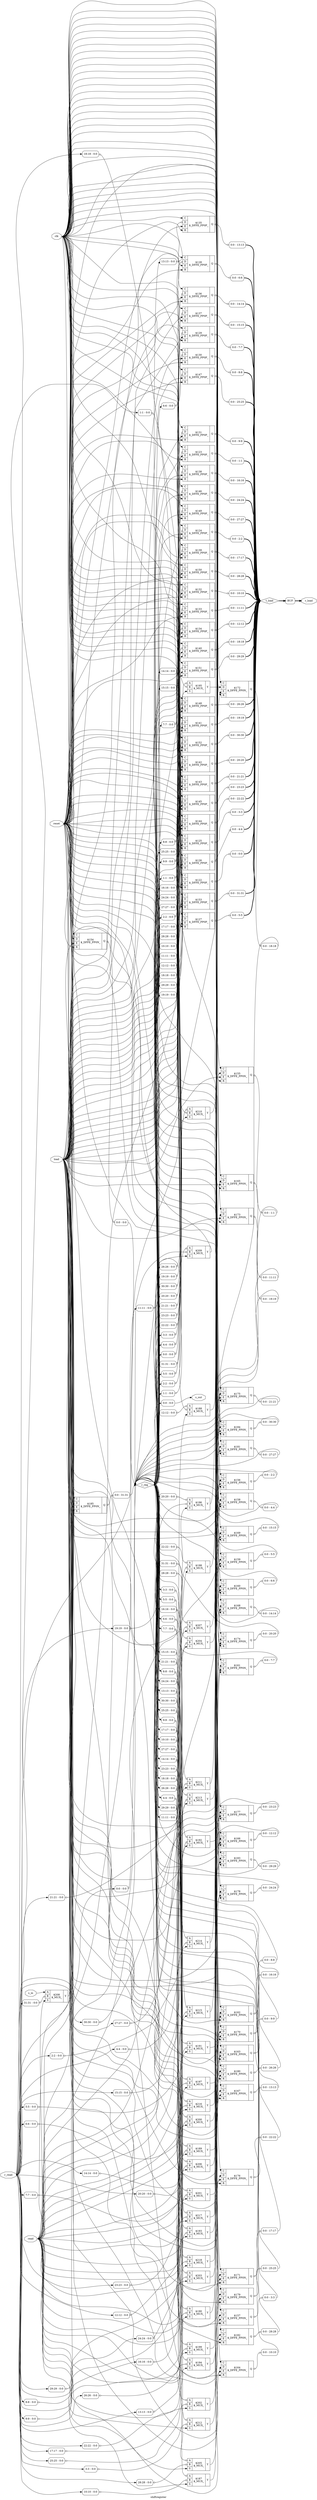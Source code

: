 digraph "shiftregister" {
label="shiftregister";
rankdir="LR";
remincross=true;
n33 [ shape=octagon, label="clk", color="black", fontcolor="black" ];
n34 [ shape=octagon, label="load", color="black", fontcolor="black" ];
n35 [ shape=octagon, label="r_load", color="black", fontcolor="black" ];
n36 [ shape=octagon, label="r_read", color="black", fontcolor="black" ];
n37 [ shape=diamond, label="r_reg", color="black", fontcolor="black" ];
n38 [ shape=octagon, label="read", color="black", fontcolor="black" ];
n39 [ shape=octagon, label="reset", color="black", fontcolor="black" ];
n40 [ shape=octagon, label="s_in", color="black", fontcolor="black" ];
n41 [ shape=octagon, label="s_out", color="black", fontcolor="black" ];
n42 [ shape=diamond, label="t_load", color="black", fontcolor="black" ];
c47 [ shape=record, label="{{<p43> A|<p44> B|<p45> S}|$187\n$_MUX_|{<p46> Y}}" ];
x0 [ shape=record, style=rounded, label="<s0> 11:11 - 0:0 " ];
x0:e -> c47:p43:w [arrowhead=odiamond, arrowtail=odiamond, dir=both, color="black", label=""];
x1 [ shape=record, style=rounded, label="<s0> 10:10 - 0:0 " ];
x1:e -> c47:p44:w [arrowhead=odiamond, arrowtail=odiamond, dir=both, color="black", label=""];
c48 [ shape=record, label="{{<p43> A|<p44> B|<p45> S}|$188\n$_MUX_|{<p46> Y}}" ];
x2 [ shape=record, style=rounded, label="<s0> 12:12 - 0:0 " ];
x2:e -> c48:p43:w [arrowhead=odiamond, arrowtail=odiamond, dir=both, color="black", label=""];
x3 [ shape=record, style=rounded, label="<s0> 11:11 - 0:0 " ];
x3:e -> c48:p44:w [arrowhead=odiamond, arrowtail=odiamond, dir=both, color="black", label=""];
c49 [ shape=record, label="{{<p43> A|<p44> B|<p45> S}|$189\n$_MUX_|{<p46> Y}}" ];
x4 [ shape=record, style=rounded, label="<s0> 13:13 - 0:0 " ];
x4:e -> c49:p43:w [arrowhead=odiamond, arrowtail=odiamond, dir=both, color="black", label=""];
x5 [ shape=record, style=rounded, label="<s0> 12:12 - 0:0 " ];
x5:e -> c49:p44:w [arrowhead=odiamond, arrowtail=odiamond, dir=both, color="black", label=""];
c50 [ shape=record, label="{{<p43> A|<p44> B|<p45> S}|$190\n$_MUX_|{<p46> Y}}" ];
x6 [ shape=record, style=rounded, label="<s0> 14:14 - 0:0 " ];
x6:e -> c50:p43:w [arrowhead=odiamond, arrowtail=odiamond, dir=both, color="black", label=""];
x7 [ shape=record, style=rounded, label="<s0> 13:13 - 0:0 " ];
x7:e -> c50:p44:w [arrowhead=odiamond, arrowtail=odiamond, dir=both, color="black", label=""];
c51 [ shape=record, label="{{<p43> A|<p44> B|<p45> S}|$191\n$_MUX_|{<p46> Y}}" ];
x8 [ shape=record, style=rounded, label="<s0> 15:15 - 0:0 " ];
x8:e -> c51:p43:w [arrowhead=odiamond, arrowtail=odiamond, dir=both, color="black", label=""];
x9 [ shape=record, style=rounded, label="<s0> 14:14 - 0:0 " ];
x9:e -> c51:p44:w [arrowhead=odiamond, arrowtail=odiamond, dir=both, color="black", label=""];
c52 [ shape=record, label="{{<p43> A|<p44> B|<p45> S}|$192\n$_MUX_|{<p46> Y}}" ];
x10 [ shape=record, style=rounded, label="<s0> 16:16 - 0:0 " ];
x10:e -> c52:p43:w [arrowhead=odiamond, arrowtail=odiamond, dir=both, color="black", label=""];
x11 [ shape=record, style=rounded, label="<s0> 15:15 - 0:0 " ];
x11:e -> c52:p44:w [arrowhead=odiamond, arrowtail=odiamond, dir=both, color="black", label=""];
c53 [ shape=record, label="{{<p43> A|<p44> B|<p45> S}|$193\n$_MUX_|{<p46> Y}}" ];
x12 [ shape=record, style=rounded, label="<s0> 17:17 - 0:0 " ];
x12:e -> c53:p43:w [arrowhead=odiamond, arrowtail=odiamond, dir=both, color="black", label=""];
x13 [ shape=record, style=rounded, label="<s0> 16:16 - 0:0 " ];
x13:e -> c53:p44:w [arrowhead=odiamond, arrowtail=odiamond, dir=both, color="black", label=""];
c54 [ shape=record, label="{{<p43> A|<p44> B|<p45> S}|$194\n$_MUX_|{<p46> Y}}" ];
x14 [ shape=record, style=rounded, label="<s0> 18:18 - 0:0 " ];
x14:e -> c54:p43:w [arrowhead=odiamond, arrowtail=odiamond, dir=both, color="black", label=""];
x15 [ shape=record, style=rounded, label="<s0> 17:17 - 0:0 " ];
x15:e -> c54:p44:w [arrowhead=odiamond, arrowtail=odiamond, dir=both, color="black", label=""];
c55 [ shape=record, label="{{<p43> A|<p44> B|<p45> S}|$195\n$_MUX_|{<p46> Y}}" ];
x16 [ shape=record, style=rounded, label="<s0> 19:19 - 0:0 " ];
x16:e -> c55:p43:w [arrowhead=odiamond, arrowtail=odiamond, dir=both, color="black", label=""];
x17 [ shape=record, style=rounded, label="<s0> 18:18 - 0:0 " ];
x17:e -> c55:p44:w [arrowhead=odiamond, arrowtail=odiamond, dir=both, color="black", label=""];
c56 [ shape=record, label="{{<p43> A|<p44> B|<p45> S}|$196\n$_MUX_|{<p46> Y}}" ];
x18 [ shape=record, style=rounded, label="<s0> 20:20 - 0:0 " ];
x18:e -> c56:p43:w [arrowhead=odiamond, arrowtail=odiamond, dir=both, color="black", label=""];
x19 [ shape=record, style=rounded, label="<s0> 19:19 - 0:0 " ];
x19:e -> c56:p44:w [arrowhead=odiamond, arrowtail=odiamond, dir=both, color="black", label=""];
c57 [ shape=record, label="{{<p43> A|<p44> B|<p45> S}|$197\n$_MUX_|{<p46> Y}}" ];
x20 [ shape=record, style=rounded, label="<s0> 21:21 - 0:0 " ];
x20:e -> c57:p43:w [arrowhead=odiamond, arrowtail=odiamond, dir=both, color="black", label=""];
x21 [ shape=record, style=rounded, label="<s0> 20:20 - 0:0 " ];
x21:e -> c57:p44:w [arrowhead=odiamond, arrowtail=odiamond, dir=both, color="black", label=""];
c58 [ shape=record, label="{{<p43> A|<p44> B|<p45> S}|$198\n$_MUX_|{<p46> Y}}" ];
x22 [ shape=record, style=rounded, label="<s0> 22:22 - 0:0 " ];
x22:e -> c58:p43:w [arrowhead=odiamond, arrowtail=odiamond, dir=both, color="black", label=""];
x23 [ shape=record, style=rounded, label="<s0> 21:21 - 0:0 " ];
x23:e -> c58:p44:w [arrowhead=odiamond, arrowtail=odiamond, dir=both, color="black", label=""];
c59 [ shape=record, label="{{<p43> A|<p44> B|<p45> S}|$199\n$_MUX_|{<p46> Y}}" ];
x24 [ shape=record, style=rounded, label="<s0> 23:23 - 0:0 " ];
x24:e -> c59:p43:w [arrowhead=odiamond, arrowtail=odiamond, dir=both, color="black", label=""];
x25 [ shape=record, style=rounded, label="<s0> 22:22 - 0:0 " ];
x25:e -> c59:p44:w [arrowhead=odiamond, arrowtail=odiamond, dir=both, color="black", label=""];
c60 [ shape=record, label="{{<p43> A|<p44> B|<p45> S}|$200\n$_MUX_|{<p46> Y}}" ];
x26 [ shape=record, style=rounded, label="<s0> 24:24 - 0:0 " ];
x26:e -> c60:p43:w [arrowhead=odiamond, arrowtail=odiamond, dir=both, color="black", label=""];
x27 [ shape=record, style=rounded, label="<s0> 23:23 - 0:0 " ];
x27:e -> c60:p44:w [arrowhead=odiamond, arrowtail=odiamond, dir=both, color="black", label=""];
c61 [ shape=record, label="{{<p43> A|<p44> B|<p45> S}|$201\n$_MUX_|{<p46> Y}}" ];
x28 [ shape=record, style=rounded, label="<s0> 25:25 - 0:0 " ];
x28:e -> c61:p43:w [arrowhead=odiamond, arrowtail=odiamond, dir=both, color="black", label=""];
x29 [ shape=record, style=rounded, label="<s0> 24:24 - 0:0 " ];
x29:e -> c61:p44:w [arrowhead=odiamond, arrowtail=odiamond, dir=both, color="black", label=""];
c62 [ shape=record, label="{{<p43> A|<p44> B|<p45> S}|$202\n$_MUX_|{<p46> Y}}" ];
x30 [ shape=record, style=rounded, label="<s0> 26:26 - 0:0 " ];
x30:e -> c62:p43:w [arrowhead=odiamond, arrowtail=odiamond, dir=both, color="black", label=""];
x31 [ shape=record, style=rounded, label="<s0> 25:25 - 0:0 " ];
x31:e -> c62:p44:w [arrowhead=odiamond, arrowtail=odiamond, dir=both, color="black", label=""];
c63 [ shape=record, label="{{<p43> A|<p44> B|<p45> S}|$203\n$_MUX_|{<p46> Y}}" ];
x32 [ shape=record, style=rounded, label="<s0> 27:27 - 0:0 " ];
x32:e -> c63:p43:w [arrowhead=odiamond, arrowtail=odiamond, dir=both, color="black", label=""];
x33 [ shape=record, style=rounded, label="<s0> 26:26 - 0:0 " ];
x33:e -> c63:p44:w [arrowhead=odiamond, arrowtail=odiamond, dir=both, color="black", label=""];
c64 [ shape=record, label="{{<p43> A|<p44> B|<p45> S}|$204\n$_MUX_|{<p46> Y}}" ];
x34 [ shape=record, style=rounded, label="<s0> 28:28 - 0:0 " ];
x34:e -> c64:p43:w [arrowhead=odiamond, arrowtail=odiamond, dir=both, color="black", label=""];
x35 [ shape=record, style=rounded, label="<s0> 27:27 - 0:0 " ];
x35:e -> c64:p44:w [arrowhead=odiamond, arrowtail=odiamond, dir=both, color="black", label=""];
c65 [ shape=record, label="{{<p43> A|<p44> B|<p45> S}|$205\n$_MUX_|{<p46> Y}}" ];
x36 [ shape=record, style=rounded, label="<s0> 29:29 - 0:0 " ];
x36:e -> c65:p43:w [arrowhead=odiamond, arrowtail=odiamond, dir=both, color="black", label=""];
x37 [ shape=record, style=rounded, label="<s0> 28:28 - 0:0 " ];
x37:e -> c65:p44:w [arrowhead=odiamond, arrowtail=odiamond, dir=both, color="black", label=""];
c66 [ shape=record, label="{{<p43> A|<p44> B|<p45> S}|$206\n$_MUX_|{<p46> Y}}" ];
x38 [ shape=record, style=rounded, label="<s0> 30:30 - 0:0 " ];
x38:e -> c66:p43:w [arrowhead=odiamond, arrowtail=odiamond, dir=both, color="black", label=""];
x39 [ shape=record, style=rounded, label="<s0> 29:29 - 0:0 " ];
x39:e -> c66:p44:w [arrowhead=odiamond, arrowtail=odiamond, dir=both, color="black", label=""];
c67 [ shape=record, label="{{<p43> A|<p44> B|<p45> S}|$207\n$_MUX_|{<p46> Y}}" ];
x40 [ shape=record, style=rounded, label="<s0> 31:31 - 0:0 " ];
x40:e -> c67:p43:w [arrowhead=odiamond, arrowtail=odiamond, dir=both, color="black", label=""];
x41 [ shape=record, style=rounded, label="<s0> 30:30 - 0:0 " ];
x41:e -> c67:p44:w [arrowhead=odiamond, arrowtail=odiamond, dir=both, color="black", label=""];
c68 [ shape=record, label="{{<p43> A|<p44> B|<p45> S}|$208\n$_MUX_|{<p46> Y}}" ];
x42 [ shape=record, style=rounded, label="<s0> 31:31 - 0:0 " ];
x42:e -> c68:p44:w [arrowhead=odiamond, arrowtail=odiamond, dir=both, color="black", label=""];
c69 [ shape=record, label="{{<p43> A|<p44> B|<p45> S}|$209\n$_MUX_|{<p46> Y}}" ];
x43 [ shape=record, style=rounded, label="<s0> 1:1 - 0:0 " ];
x43:e -> c69:p43:w [arrowhead=odiamond, arrowtail=odiamond, dir=both, color="black", label=""];
x44 [ shape=record, style=rounded, label="<s0> 0:0 - 0:0 " ];
x44:e -> c69:p44:w [arrowhead=odiamond, arrowtail=odiamond, dir=both, color="black", label=""];
c70 [ shape=record, label="{{<p43> A|<p44> B|<p45> S}|$210\n$_MUX_|{<p46> Y}}" ];
x45 [ shape=record, style=rounded, label="<s0> 2:2 - 0:0 " ];
x45:e -> c70:p43:w [arrowhead=odiamond, arrowtail=odiamond, dir=both, color="black", label=""];
x46 [ shape=record, style=rounded, label="<s0> 1:1 - 0:0 " ];
x46:e -> c70:p44:w [arrowhead=odiamond, arrowtail=odiamond, dir=both, color="black", label=""];
c71 [ shape=record, label="{{<p43> A|<p44> B|<p45> S}|$211\n$_MUX_|{<p46> Y}}" ];
x47 [ shape=record, style=rounded, label="<s0> 3:3 - 0:0 " ];
x47:e -> c71:p43:w [arrowhead=odiamond, arrowtail=odiamond, dir=both, color="black", label=""];
x48 [ shape=record, style=rounded, label="<s0> 2:2 - 0:0 " ];
x48:e -> c71:p44:w [arrowhead=odiamond, arrowtail=odiamond, dir=both, color="black", label=""];
c72 [ shape=record, label="{{<p43> A|<p44> B|<p45> S}|$212\n$_MUX_|{<p46> Y}}" ];
x49 [ shape=record, style=rounded, label="<s0> 4:4 - 0:0 " ];
x49:e -> c72:p43:w [arrowhead=odiamond, arrowtail=odiamond, dir=both, color="black", label=""];
x50 [ shape=record, style=rounded, label="<s0> 3:3 - 0:0 " ];
x50:e -> c72:p44:w [arrowhead=odiamond, arrowtail=odiamond, dir=both, color="black", label=""];
c73 [ shape=record, label="{{<p43> A|<p44> B|<p45> S}|$213\n$_MUX_|{<p46> Y}}" ];
x51 [ shape=record, style=rounded, label="<s0> 5:5 - 0:0 " ];
x51:e -> c73:p43:w [arrowhead=odiamond, arrowtail=odiamond, dir=both, color="black", label=""];
x52 [ shape=record, style=rounded, label="<s0> 4:4 - 0:0 " ];
x52:e -> c73:p44:w [arrowhead=odiamond, arrowtail=odiamond, dir=both, color="black", label=""];
c74 [ shape=record, label="{{<p43> A|<p44> B|<p45> S}|$214\n$_MUX_|{<p46> Y}}" ];
x53 [ shape=record, style=rounded, label="<s0> 6:6 - 0:0 " ];
x53:e -> c74:p43:w [arrowhead=odiamond, arrowtail=odiamond, dir=both, color="black", label=""];
x54 [ shape=record, style=rounded, label="<s0> 5:5 - 0:0 " ];
x54:e -> c74:p44:w [arrowhead=odiamond, arrowtail=odiamond, dir=both, color="black", label=""];
c75 [ shape=record, label="{{<p43> A|<p44> B|<p45> S}|$215\n$_MUX_|{<p46> Y}}" ];
x55 [ shape=record, style=rounded, label="<s0> 7:7 - 0:0 " ];
x55:e -> c75:p43:w [arrowhead=odiamond, arrowtail=odiamond, dir=both, color="black", label=""];
x56 [ shape=record, style=rounded, label="<s0> 6:6 - 0:0 " ];
x56:e -> c75:p44:w [arrowhead=odiamond, arrowtail=odiamond, dir=both, color="black", label=""];
c76 [ shape=record, label="{{<p43> A|<p44> B|<p45> S}|$216\n$_MUX_|{<p46> Y}}" ];
x57 [ shape=record, style=rounded, label="<s0> 8:8 - 0:0 " ];
x57:e -> c76:p43:w [arrowhead=odiamond, arrowtail=odiamond, dir=both, color="black", label=""];
x58 [ shape=record, style=rounded, label="<s0> 7:7 - 0:0 " ];
x58:e -> c76:p44:w [arrowhead=odiamond, arrowtail=odiamond, dir=both, color="black", label=""];
c77 [ shape=record, label="{{<p43> A|<p44> B|<p45> S}|$217\n$_MUX_|{<p46> Y}}" ];
x59 [ shape=record, style=rounded, label="<s0> 9:9 - 0:0 " ];
x59:e -> c77:p43:w [arrowhead=odiamond, arrowtail=odiamond, dir=both, color="black", label=""];
x60 [ shape=record, style=rounded, label="<s0> 8:8 - 0:0 " ];
x60:e -> c77:p44:w [arrowhead=odiamond, arrowtail=odiamond, dir=both, color="black", label=""];
c78 [ shape=record, label="{{<p43> A|<p44> B|<p45> S}|$218\n$_MUX_|{<p46> Y}}" ];
x61 [ shape=record, style=rounded, label="<s0> 10:10 - 0:0 " ];
x61:e -> c78:p43:w [arrowhead=odiamond, arrowtail=odiamond, dir=both, color="black", label=""];
x62 [ shape=record, style=rounded, label="<s0> 9:9 - 0:0 " ];
x62:e -> c78:p44:w [arrowhead=odiamond, arrowtail=odiamond, dir=both, color="black", label=""];
c84 [ shape=record, label="{{<p79> C|<p80> D|<p81> E|<p82> R}|$122\n$_DFFE_PP0P_|{<p83> Q}}" ];
x63 [ shape=record, style=rounded, label="<s0> 0:0 - 0:0 " ];
x63:e -> c84:p80:w [arrowhead=odiamond, arrowtail=odiamond, dir=both, color="black", label=""];
x64 [ shape=record, style=rounded, label="<s0> 0:0 - 0:0 " ];
c84:p83:e -> x64:w [arrowhead=odiamond, arrowtail=odiamond, dir=both, color="black", label=""];
c85 [ shape=record, label="{{<p79> C|<p80> D|<p81> E|<p82> R}|$123\n$_DFFE_PP0P_|{<p83> Q}}" ];
x65 [ shape=record, style=rounded, label="<s0> 1:1 - 0:0 " ];
x65:e -> c85:p80:w [arrowhead=odiamond, arrowtail=odiamond, dir=both, color="black", label=""];
x66 [ shape=record, style=rounded, label="<s0> 0:0 - 1:1 " ];
c85:p83:e -> x66:w [arrowhead=odiamond, arrowtail=odiamond, dir=both, color="black", label=""];
c86 [ shape=record, label="{{<p79> C|<p80> D|<p81> E|<p82> R}|$124\n$_DFFE_PP0P_|{<p83> Q}}" ];
x67 [ shape=record, style=rounded, label="<s0> 2:2 - 0:0 " ];
x67:e -> c86:p80:w [arrowhead=odiamond, arrowtail=odiamond, dir=both, color="black", label=""];
x68 [ shape=record, style=rounded, label="<s0> 0:0 - 2:2 " ];
c86:p83:e -> x68:w [arrowhead=odiamond, arrowtail=odiamond, dir=both, color="black", label=""];
c87 [ shape=record, label="{{<p79> C|<p80> D|<p81> E|<p82> R}|$125\n$_DFFE_PP0P_|{<p83> Q}}" ];
x69 [ shape=record, style=rounded, label="<s0> 3:3 - 0:0 " ];
x69:e -> c87:p80:w [arrowhead=odiamond, arrowtail=odiamond, dir=both, color="black", label=""];
x70 [ shape=record, style=rounded, label="<s0> 0:0 - 3:3 " ];
c87:p83:e -> x70:w [arrowhead=odiamond, arrowtail=odiamond, dir=both, color="black", label=""];
c88 [ shape=record, label="{{<p79> C|<p80> D|<p81> E|<p82> R}|$126\n$_DFFE_PP0P_|{<p83> Q}}" ];
x71 [ shape=record, style=rounded, label="<s0> 4:4 - 0:0 " ];
x71:e -> c88:p80:w [arrowhead=odiamond, arrowtail=odiamond, dir=both, color="black", label=""];
x72 [ shape=record, style=rounded, label="<s0> 0:0 - 4:4 " ];
c88:p83:e -> x72:w [arrowhead=odiamond, arrowtail=odiamond, dir=both, color="black", label=""];
c89 [ shape=record, label="{{<p79> C|<p80> D|<p81> E|<p82> R}|$127\n$_DFFE_PP0P_|{<p83> Q}}" ];
x73 [ shape=record, style=rounded, label="<s0> 5:5 - 0:0 " ];
x73:e -> c89:p80:w [arrowhead=odiamond, arrowtail=odiamond, dir=both, color="black", label=""];
x74 [ shape=record, style=rounded, label="<s0> 0:0 - 5:5 " ];
c89:p83:e -> x74:w [arrowhead=odiamond, arrowtail=odiamond, dir=both, color="black", label=""];
c90 [ shape=record, label="{{<p79> C|<p80> D|<p81> E|<p82> R}|$128\n$_DFFE_PP0P_|{<p83> Q}}" ];
x75 [ shape=record, style=rounded, label="<s0> 6:6 - 0:0 " ];
x75:e -> c90:p80:w [arrowhead=odiamond, arrowtail=odiamond, dir=both, color="black", label=""];
x76 [ shape=record, style=rounded, label="<s0> 0:0 - 6:6 " ];
c90:p83:e -> x76:w [arrowhead=odiamond, arrowtail=odiamond, dir=both, color="black", label=""];
c91 [ shape=record, label="{{<p79> C|<p80> D|<p81> E|<p82> R}|$129\n$_DFFE_PP0P_|{<p83> Q}}" ];
x77 [ shape=record, style=rounded, label="<s0> 7:7 - 0:0 " ];
x77:e -> c91:p80:w [arrowhead=odiamond, arrowtail=odiamond, dir=both, color="black", label=""];
x78 [ shape=record, style=rounded, label="<s0> 0:0 - 7:7 " ];
c91:p83:e -> x78:w [arrowhead=odiamond, arrowtail=odiamond, dir=both, color="black", label=""];
c92 [ shape=record, label="{{<p79> C|<p80> D|<p81> E|<p82> R}|$130\n$_DFFE_PP0P_|{<p83> Q}}" ];
x79 [ shape=record, style=rounded, label="<s0> 8:8 - 0:0 " ];
x79:e -> c92:p80:w [arrowhead=odiamond, arrowtail=odiamond, dir=both, color="black", label=""];
x80 [ shape=record, style=rounded, label="<s0> 0:0 - 8:8 " ];
c92:p83:e -> x80:w [arrowhead=odiamond, arrowtail=odiamond, dir=both, color="black", label=""];
c93 [ shape=record, label="{{<p79> C|<p80> D|<p81> E|<p82> R}|$131\n$_DFFE_PP0P_|{<p83> Q}}" ];
x81 [ shape=record, style=rounded, label="<s0> 9:9 - 0:0 " ];
x81:e -> c93:p80:w [arrowhead=odiamond, arrowtail=odiamond, dir=both, color="black", label=""];
x82 [ shape=record, style=rounded, label="<s0> 0:0 - 9:9 " ];
c93:p83:e -> x82:w [arrowhead=odiamond, arrowtail=odiamond, dir=both, color="black", label=""];
c94 [ shape=record, label="{{<p79> C|<p80> D|<p81> E|<p82> R}|$132\n$_DFFE_PP0P_|{<p83> Q}}" ];
x83 [ shape=record, style=rounded, label="<s0> 10:10 - 0:0 " ];
x83:e -> c94:p80:w [arrowhead=odiamond, arrowtail=odiamond, dir=both, color="black", label=""];
x84 [ shape=record, style=rounded, label="<s0> 0:0 - 10:10 " ];
c94:p83:e -> x84:w [arrowhead=odiamond, arrowtail=odiamond, dir=both, color="black", label=""];
c95 [ shape=record, label="{{<p79> C|<p80> D|<p81> E|<p82> R}|$133\n$_DFFE_PP0P_|{<p83> Q}}" ];
x85 [ shape=record, style=rounded, label="<s0> 11:11 - 0:0 " ];
x85:e -> c95:p80:w [arrowhead=odiamond, arrowtail=odiamond, dir=both, color="black", label=""];
x86 [ shape=record, style=rounded, label="<s0> 0:0 - 11:11 " ];
c95:p83:e -> x86:w [arrowhead=odiamond, arrowtail=odiamond, dir=both, color="black", label=""];
c96 [ shape=record, label="{{<p79> C|<p80> D|<p81> E|<p82> R}|$134\n$_DFFE_PP0P_|{<p83> Q}}" ];
x87 [ shape=record, style=rounded, label="<s0> 12:12 - 0:0 " ];
x87:e -> c96:p80:w [arrowhead=odiamond, arrowtail=odiamond, dir=both, color="black", label=""];
x88 [ shape=record, style=rounded, label="<s0> 0:0 - 12:12 " ];
c96:p83:e -> x88:w [arrowhead=odiamond, arrowtail=odiamond, dir=both, color="black", label=""];
c97 [ shape=record, label="{{<p79> C|<p80> D|<p81> E|<p82> R}|$135\n$_DFFE_PP0P_|{<p83> Q}}" ];
x89 [ shape=record, style=rounded, label="<s0> 13:13 - 0:0 " ];
x89:e -> c97:p80:w [arrowhead=odiamond, arrowtail=odiamond, dir=both, color="black", label=""];
x90 [ shape=record, style=rounded, label="<s0> 0:0 - 13:13 " ];
c97:p83:e -> x90:w [arrowhead=odiamond, arrowtail=odiamond, dir=both, color="black", label=""];
c98 [ shape=record, label="{{<p79> C|<p80> D|<p81> E|<p82> R}|$136\n$_DFFE_PP0P_|{<p83> Q}}" ];
x91 [ shape=record, style=rounded, label="<s0> 14:14 - 0:0 " ];
x91:e -> c98:p80:w [arrowhead=odiamond, arrowtail=odiamond, dir=both, color="black", label=""];
x92 [ shape=record, style=rounded, label="<s0> 0:0 - 14:14 " ];
c98:p83:e -> x92:w [arrowhead=odiamond, arrowtail=odiamond, dir=both, color="black", label=""];
c99 [ shape=record, label="{{<p79> C|<p80> D|<p81> E|<p82> R}|$137\n$_DFFE_PP0P_|{<p83> Q}}" ];
x93 [ shape=record, style=rounded, label="<s0> 15:15 - 0:0 " ];
x93:e -> c99:p80:w [arrowhead=odiamond, arrowtail=odiamond, dir=both, color="black", label=""];
x94 [ shape=record, style=rounded, label="<s0> 0:0 - 15:15 " ];
c99:p83:e -> x94:w [arrowhead=odiamond, arrowtail=odiamond, dir=both, color="black", label=""];
c100 [ shape=record, label="{{<p79> C|<p80> D|<p81> E|<p82> R}|$138\n$_DFFE_PP0P_|{<p83> Q}}" ];
x95 [ shape=record, style=rounded, label="<s0> 16:16 - 0:0 " ];
x95:e -> c100:p80:w [arrowhead=odiamond, arrowtail=odiamond, dir=both, color="black", label=""];
x96 [ shape=record, style=rounded, label="<s0> 0:0 - 16:16 " ];
c100:p83:e -> x96:w [arrowhead=odiamond, arrowtail=odiamond, dir=both, color="black", label=""];
c101 [ shape=record, label="{{<p79> C|<p80> D|<p81> E|<p82> R}|$139\n$_DFFE_PP0P_|{<p83> Q}}" ];
x97 [ shape=record, style=rounded, label="<s0> 17:17 - 0:0 " ];
x97:e -> c101:p80:w [arrowhead=odiamond, arrowtail=odiamond, dir=both, color="black", label=""];
x98 [ shape=record, style=rounded, label="<s0> 0:0 - 17:17 " ];
c101:p83:e -> x98:w [arrowhead=odiamond, arrowtail=odiamond, dir=both, color="black", label=""];
c102 [ shape=record, label="{{<p79> C|<p80> D|<p81> E|<p82> R}|$140\n$_DFFE_PP0P_|{<p83> Q}}" ];
x99 [ shape=record, style=rounded, label="<s0> 18:18 - 0:0 " ];
x99:e -> c102:p80:w [arrowhead=odiamond, arrowtail=odiamond, dir=both, color="black", label=""];
x100 [ shape=record, style=rounded, label="<s0> 0:0 - 18:18 " ];
c102:p83:e -> x100:w [arrowhead=odiamond, arrowtail=odiamond, dir=both, color="black", label=""];
c103 [ shape=record, label="{{<p79> C|<p80> D|<p81> E|<p82> R}|$141\n$_DFFE_PP0P_|{<p83> Q}}" ];
x101 [ shape=record, style=rounded, label="<s0> 19:19 - 0:0 " ];
x101:e -> c103:p80:w [arrowhead=odiamond, arrowtail=odiamond, dir=both, color="black", label=""];
x102 [ shape=record, style=rounded, label="<s0> 0:0 - 19:19 " ];
c103:p83:e -> x102:w [arrowhead=odiamond, arrowtail=odiamond, dir=both, color="black", label=""];
c104 [ shape=record, label="{{<p79> C|<p80> D|<p81> E|<p82> R}|$142\n$_DFFE_PP0P_|{<p83> Q}}" ];
x103 [ shape=record, style=rounded, label="<s0> 20:20 - 0:0 " ];
x103:e -> c104:p80:w [arrowhead=odiamond, arrowtail=odiamond, dir=both, color="black", label=""];
x104 [ shape=record, style=rounded, label="<s0> 0:0 - 20:20 " ];
c104:p83:e -> x104:w [arrowhead=odiamond, arrowtail=odiamond, dir=both, color="black", label=""];
c105 [ shape=record, label="{{<p79> C|<p80> D|<p81> E|<p82> R}|$143\n$_DFFE_PP0P_|{<p83> Q}}" ];
x105 [ shape=record, style=rounded, label="<s0> 21:21 - 0:0 " ];
x105:e -> c105:p80:w [arrowhead=odiamond, arrowtail=odiamond, dir=both, color="black", label=""];
x106 [ shape=record, style=rounded, label="<s0> 0:0 - 21:21 " ];
c105:p83:e -> x106:w [arrowhead=odiamond, arrowtail=odiamond, dir=both, color="black", label=""];
c106 [ shape=record, label="{{<p79> C|<p80> D|<p81> E|<p82> R}|$144\n$_DFFE_PP0P_|{<p83> Q}}" ];
x107 [ shape=record, style=rounded, label="<s0> 22:22 - 0:0 " ];
x107:e -> c106:p80:w [arrowhead=odiamond, arrowtail=odiamond, dir=both, color="black", label=""];
x108 [ shape=record, style=rounded, label="<s0> 0:0 - 22:22 " ];
c106:p83:e -> x108:w [arrowhead=odiamond, arrowtail=odiamond, dir=both, color="black", label=""];
c107 [ shape=record, label="{{<p79> C|<p80> D|<p81> E|<p82> R}|$145\n$_DFFE_PP0P_|{<p83> Q}}" ];
x109 [ shape=record, style=rounded, label="<s0> 23:23 - 0:0 " ];
x109:e -> c107:p80:w [arrowhead=odiamond, arrowtail=odiamond, dir=both, color="black", label=""];
x110 [ shape=record, style=rounded, label="<s0> 0:0 - 23:23 " ];
c107:p83:e -> x110:w [arrowhead=odiamond, arrowtail=odiamond, dir=both, color="black", label=""];
c108 [ shape=record, label="{{<p79> C|<p80> D|<p81> E|<p82> R}|$146\n$_DFFE_PP0P_|{<p83> Q}}" ];
x111 [ shape=record, style=rounded, label="<s0> 24:24 - 0:0 " ];
x111:e -> c108:p80:w [arrowhead=odiamond, arrowtail=odiamond, dir=both, color="black", label=""];
x112 [ shape=record, style=rounded, label="<s0> 0:0 - 24:24 " ];
c108:p83:e -> x112:w [arrowhead=odiamond, arrowtail=odiamond, dir=both, color="black", label=""];
c109 [ shape=record, label="{{<p79> C|<p80> D|<p81> E|<p82> R}|$147\n$_DFFE_PP0P_|{<p83> Q}}" ];
x113 [ shape=record, style=rounded, label="<s0> 25:25 - 0:0 " ];
x113:e -> c109:p80:w [arrowhead=odiamond, arrowtail=odiamond, dir=both, color="black", label=""];
x114 [ shape=record, style=rounded, label="<s0> 0:0 - 25:25 " ];
c109:p83:e -> x114:w [arrowhead=odiamond, arrowtail=odiamond, dir=both, color="black", label=""];
c110 [ shape=record, label="{{<p79> C|<p80> D|<p81> E|<p82> R}|$148\n$_DFFE_PP0P_|{<p83> Q}}" ];
x115 [ shape=record, style=rounded, label="<s0> 26:26 - 0:0 " ];
x115:e -> c110:p80:w [arrowhead=odiamond, arrowtail=odiamond, dir=both, color="black", label=""];
x116 [ shape=record, style=rounded, label="<s0> 0:0 - 26:26 " ];
c110:p83:e -> x116:w [arrowhead=odiamond, arrowtail=odiamond, dir=both, color="black", label=""];
c111 [ shape=record, label="{{<p79> C|<p80> D|<p81> E|<p82> R}|$149\n$_DFFE_PP0P_|{<p83> Q}}" ];
x117 [ shape=record, style=rounded, label="<s0> 27:27 - 0:0 " ];
x117:e -> c111:p80:w [arrowhead=odiamond, arrowtail=odiamond, dir=both, color="black", label=""];
x118 [ shape=record, style=rounded, label="<s0> 0:0 - 27:27 " ];
c111:p83:e -> x118:w [arrowhead=odiamond, arrowtail=odiamond, dir=both, color="black", label=""];
c112 [ shape=record, label="{{<p79> C|<p80> D|<p81> E|<p82> R}|$150\n$_DFFE_PP0P_|{<p83> Q}}" ];
x119 [ shape=record, style=rounded, label="<s0> 28:28 - 0:0 " ];
x119:e -> c112:p80:w [arrowhead=odiamond, arrowtail=odiamond, dir=both, color="black", label=""];
x120 [ shape=record, style=rounded, label="<s0> 0:0 - 28:28 " ];
c112:p83:e -> x120:w [arrowhead=odiamond, arrowtail=odiamond, dir=both, color="black", label=""];
c113 [ shape=record, label="{{<p79> C|<p80> D|<p81> E|<p82> R}|$151\n$_DFFE_PP0P_|{<p83> Q}}" ];
x121 [ shape=record, style=rounded, label="<s0> 29:29 - 0:0 " ];
x121:e -> c113:p80:w [arrowhead=odiamond, arrowtail=odiamond, dir=both, color="black", label=""];
x122 [ shape=record, style=rounded, label="<s0> 0:0 - 29:29 " ];
c113:p83:e -> x122:w [arrowhead=odiamond, arrowtail=odiamond, dir=both, color="black", label=""];
c114 [ shape=record, label="{{<p79> C|<p80> D|<p81> E|<p82> R}|$152\n$_DFFE_PP0P_|{<p83> Q}}" ];
x123 [ shape=record, style=rounded, label="<s0> 30:30 - 0:0 " ];
x123:e -> c114:p80:w [arrowhead=odiamond, arrowtail=odiamond, dir=both, color="black", label=""];
x124 [ shape=record, style=rounded, label="<s0> 0:0 - 30:30 " ];
c114:p83:e -> x124:w [arrowhead=odiamond, arrowtail=odiamond, dir=both, color="black", label=""];
c115 [ shape=record, label="{{<p79> C|<p80> D|<p81> E|<p82> R}|$153\n$_DFFE_PP0P_|{<p83> Q}}" ];
x125 [ shape=record, style=rounded, label="<s0> 31:31 - 0:0 " ];
x125:e -> c115:p80:w [arrowhead=odiamond, arrowtail=odiamond, dir=both, color="black", label=""];
x126 [ shape=record, style=rounded, label="<s0> 0:0 - 31:31 " ];
c115:p83:e -> x126:w [arrowhead=odiamond, arrowtail=odiamond, dir=both, color="black", label=""];
c116 [ shape=record, label="{{<p79> C|<p80> D|<p81> E|<p82> R}|$154\n$_DFFE_PP0N_|{<p83> Q}}" ];
x127 [ shape=record, style=rounded, label="<s0> 0:0 - 0:0 " ];
c116:p83:e -> x127:w [arrowhead=odiamond, arrowtail=odiamond, dir=both, color="black", label=""];
c117 [ shape=record, label="{{<p79> C|<p80> D|<p81> E|<p82> R}|$155\n$_DFFE_PP0N_|{<p83> Q}}" ];
x128 [ shape=record, style=rounded, label="<s0> 0:0 - 1:1 " ];
c117:p83:e -> x128:w [arrowhead=odiamond, arrowtail=odiamond, dir=both, color="black", label=""];
c118 [ shape=record, label="{{<p79> C|<p80> D|<p81> E|<p82> R}|$156\n$_DFFE_PP0N_|{<p83> Q}}" ];
x129 [ shape=record, style=rounded, label="<s0> 0:0 - 2:2 " ];
c118:p83:e -> x129:w [arrowhead=odiamond, arrowtail=odiamond, dir=both, color="black", label=""];
c119 [ shape=record, label="{{<p79> C|<p80> D|<p81> E|<p82> R}|$157\n$_DFFE_PP0N_|{<p83> Q}}" ];
x130 [ shape=record, style=rounded, label="<s0> 0:0 - 3:3 " ];
c119:p83:e -> x130:w [arrowhead=odiamond, arrowtail=odiamond, dir=both, color="black", label=""];
c120 [ shape=record, label="{{<p79> C|<p80> D|<p81> E|<p82> R}|$158\n$_DFFE_PP0N_|{<p83> Q}}" ];
x131 [ shape=record, style=rounded, label="<s0> 0:0 - 4:4 " ];
c120:p83:e -> x131:w [arrowhead=odiamond, arrowtail=odiamond, dir=both, color="black", label=""];
c121 [ shape=record, label="{{<p79> C|<p80> D|<p81> E|<p82> R}|$159\n$_DFFE_PP0N_|{<p83> Q}}" ];
x132 [ shape=record, style=rounded, label="<s0> 0:0 - 5:5 " ];
c121:p83:e -> x132:w [arrowhead=odiamond, arrowtail=odiamond, dir=both, color="black", label=""];
c122 [ shape=record, label="{{<p79> C|<p80> D|<p81> E|<p82> R}|$160\n$_DFFE_PP0N_|{<p83> Q}}" ];
x133 [ shape=record, style=rounded, label="<s0> 0:0 - 6:6 " ];
c122:p83:e -> x133:w [arrowhead=odiamond, arrowtail=odiamond, dir=both, color="black", label=""];
c123 [ shape=record, label="{{<p79> C|<p80> D|<p81> E|<p82> R}|$161\n$_DFFE_PP0N_|{<p83> Q}}" ];
x134 [ shape=record, style=rounded, label="<s0> 0:0 - 7:7 " ];
c123:p83:e -> x134:w [arrowhead=odiamond, arrowtail=odiamond, dir=both, color="black", label=""];
c124 [ shape=record, label="{{<p79> C|<p80> D|<p81> E|<p82> R}|$162\n$_DFFE_PP0N_|{<p83> Q}}" ];
x135 [ shape=record, style=rounded, label="<s0> 0:0 - 8:8 " ];
c124:p83:e -> x135:w [arrowhead=odiamond, arrowtail=odiamond, dir=both, color="black", label=""];
c125 [ shape=record, label="{{<p79> C|<p80> D|<p81> E|<p82> R}|$163\n$_DFFE_PP0N_|{<p83> Q}}" ];
x136 [ shape=record, style=rounded, label="<s0> 0:0 - 9:9 " ];
c125:p83:e -> x136:w [arrowhead=odiamond, arrowtail=odiamond, dir=both, color="black", label=""];
c126 [ shape=record, label="{{<p79> C|<p80> D|<p81> E|<p82> R}|$164\n$_DFFE_PP0N_|{<p83> Q}}" ];
x137 [ shape=record, style=rounded, label="<s0> 0:0 - 10:10 " ];
c126:p83:e -> x137:w [arrowhead=odiamond, arrowtail=odiamond, dir=both, color="black", label=""];
c127 [ shape=record, label="{{<p79> C|<p80> D|<p81> E|<p82> R}|$165\n$_DFFE_PP0N_|{<p83> Q}}" ];
x138 [ shape=record, style=rounded, label="<s0> 0:0 - 11:11 " ];
c127:p83:e -> x138:w [arrowhead=odiamond, arrowtail=odiamond, dir=both, color="black", label=""];
c128 [ shape=record, label="{{<p79> C|<p80> D|<p81> E|<p82> R}|$166\n$_DFFE_PP0N_|{<p83> Q}}" ];
x139 [ shape=record, style=rounded, label="<s0> 0:0 - 12:12 " ];
c128:p83:e -> x139:w [arrowhead=odiamond, arrowtail=odiamond, dir=both, color="black", label=""];
c129 [ shape=record, label="{{<p79> C|<p80> D|<p81> E|<p82> R}|$167\n$_DFFE_PP0N_|{<p83> Q}}" ];
x140 [ shape=record, style=rounded, label="<s0> 0:0 - 13:13 " ];
c129:p83:e -> x140:w [arrowhead=odiamond, arrowtail=odiamond, dir=both, color="black", label=""];
c130 [ shape=record, label="{{<p79> C|<p80> D|<p81> E|<p82> R}|$168\n$_DFFE_PP0N_|{<p83> Q}}" ];
x141 [ shape=record, style=rounded, label="<s0> 0:0 - 14:14 " ];
c130:p83:e -> x141:w [arrowhead=odiamond, arrowtail=odiamond, dir=both, color="black", label=""];
c131 [ shape=record, label="{{<p79> C|<p80> D|<p81> E|<p82> R}|$169\n$_DFFE_PP0N_|{<p83> Q}}" ];
x142 [ shape=record, style=rounded, label="<s0> 0:0 - 15:15 " ];
c131:p83:e -> x142:w [arrowhead=odiamond, arrowtail=odiamond, dir=both, color="black", label=""];
c132 [ shape=record, label="{{<p79> C|<p80> D|<p81> E|<p82> R}|$170\n$_DFFE_PP0N_|{<p83> Q}}" ];
x143 [ shape=record, style=rounded, label="<s0> 0:0 - 16:16 " ];
c132:p83:e -> x143:w [arrowhead=odiamond, arrowtail=odiamond, dir=both, color="black", label=""];
c133 [ shape=record, label="{{<p79> C|<p80> D|<p81> E|<p82> R}|$171\n$_DFFE_PP0N_|{<p83> Q}}" ];
x144 [ shape=record, style=rounded, label="<s0> 0:0 - 17:17 " ];
c133:p83:e -> x144:w [arrowhead=odiamond, arrowtail=odiamond, dir=both, color="black", label=""];
c134 [ shape=record, label="{{<p79> C|<p80> D|<p81> E|<p82> R}|$172\n$_DFFE_PP0N_|{<p83> Q}}" ];
x145 [ shape=record, style=rounded, label="<s0> 0:0 - 18:18 " ];
c134:p83:e -> x145:w [arrowhead=odiamond, arrowtail=odiamond, dir=both, color="black", label=""];
c135 [ shape=record, label="{{<p79> C|<p80> D|<p81> E|<p82> R}|$173\n$_DFFE_PP0N_|{<p83> Q}}" ];
x146 [ shape=record, style=rounded, label="<s0> 0:0 - 19:19 " ];
c135:p83:e -> x146:w [arrowhead=odiamond, arrowtail=odiamond, dir=both, color="black", label=""];
c136 [ shape=record, label="{{<p79> C|<p80> D|<p81> E|<p82> R}|$174\n$_DFFE_PP0N_|{<p83> Q}}" ];
x147 [ shape=record, style=rounded, label="<s0> 0:0 - 20:20 " ];
c136:p83:e -> x147:w [arrowhead=odiamond, arrowtail=odiamond, dir=both, color="black", label=""];
c137 [ shape=record, label="{{<p79> C|<p80> D|<p81> E|<p82> R}|$175\n$_DFFE_PP0N_|{<p83> Q}}" ];
x148 [ shape=record, style=rounded, label="<s0> 0:0 - 21:21 " ];
c137:p83:e -> x148:w [arrowhead=odiamond, arrowtail=odiamond, dir=both, color="black", label=""];
c138 [ shape=record, label="{{<p79> C|<p80> D|<p81> E|<p82> R}|$176\n$_DFFE_PP0N_|{<p83> Q}}" ];
x149 [ shape=record, style=rounded, label="<s0> 0:0 - 22:22 " ];
c138:p83:e -> x149:w [arrowhead=odiamond, arrowtail=odiamond, dir=both, color="black", label=""];
c139 [ shape=record, label="{{<p79> C|<p80> D|<p81> E|<p82> R}|$177\n$_DFFE_PP0N_|{<p83> Q}}" ];
x150 [ shape=record, style=rounded, label="<s0> 0:0 - 23:23 " ];
c139:p83:e -> x150:w [arrowhead=odiamond, arrowtail=odiamond, dir=both, color="black", label=""];
c140 [ shape=record, label="{{<p79> C|<p80> D|<p81> E|<p82> R}|$178\n$_DFFE_PP0N_|{<p83> Q}}" ];
x151 [ shape=record, style=rounded, label="<s0> 0:0 - 24:24 " ];
c140:p83:e -> x151:w [arrowhead=odiamond, arrowtail=odiamond, dir=both, color="black", label=""];
c141 [ shape=record, label="{{<p79> C|<p80> D|<p81> E|<p82> R}|$179\n$_DFFE_PP0N_|{<p83> Q}}" ];
x152 [ shape=record, style=rounded, label="<s0> 0:0 - 25:25 " ];
c141:p83:e -> x152:w [arrowhead=odiamond, arrowtail=odiamond, dir=both, color="black", label=""];
c142 [ shape=record, label="{{<p79> C|<p80> D|<p81> E|<p82> R}|$180\n$_DFFE_PP0N_|{<p83> Q}}" ];
x153 [ shape=record, style=rounded, label="<s0> 0:0 - 26:26 " ];
c142:p83:e -> x153:w [arrowhead=odiamond, arrowtail=odiamond, dir=both, color="black", label=""];
c143 [ shape=record, label="{{<p79> C|<p80> D|<p81> E|<p82> R}|$181\n$_DFFE_PP0N_|{<p83> Q}}" ];
x154 [ shape=record, style=rounded, label="<s0> 0:0 - 27:27 " ];
c143:p83:e -> x154:w [arrowhead=odiamond, arrowtail=odiamond, dir=both, color="black", label=""];
c144 [ shape=record, label="{{<p79> C|<p80> D|<p81> E|<p82> R}|$182\n$_DFFE_PP0N_|{<p83> Q}}" ];
x155 [ shape=record, style=rounded, label="<s0> 0:0 - 28:28 " ];
c144:p83:e -> x155:w [arrowhead=odiamond, arrowtail=odiamond, dir=both, color="black", label=""];
c145 [ shape=record, label="{{<p79> C|<p80> D|<p81> E|<p82> R}|$183\n$_DFFE_PP0N_|{<p83> Q}}" ];
x156 [ shape=record, style=rounded, label="<s0> 0:0 - 29:29 " ];
c145:p83:e -> x156:w [arrowhead=odiamond, arrowtail=odiamond, dir=both, color="black", label=""];
c146 [ shape=record, label="{{<p79> C|<p80> D|<p81> E|<p82> R}|$184\n$_DFFE_PP0N_|{<p83> Q}}" ];
x157 [ shape=record, style=rounded, label="<s0> 0:0 - 30:30 " ];
c146:p83:e -> x157:w [arrowhead=odiamond, arrowtail=odiamond, dir=both, color="black", label=""];
c147 [ shape=record, label="{{<p79> C|<p80> D|<p81> E|<p82> R}|$185\n$_DFFE_PP0N_|{<p83> Q}}" ];
x158 [ shape=record, style=rounded, label="<s0> 0:0 - 31:31 " ];
c147:p83:e -> x158:w [arrowhead=odiamond, arrowtail=odiamond, dir=both, color="black", label=""];
x159 [shape=box, style=rounded, label="BUF"];
x160 [ shape=record, style=rounded, label="<s0> 0:0 - 0:0 " ];
c69:p46:e -> c116:p80:w [color="black", label=""];
c55:p46:e -> c134:p80:w [color="black", label=""];
c56:p46:e -> c135:p80:w [color="black", label=""];
c70:p46:e -> c117:p80:w [color="black", label=""];
c57:p46:e -> c136:p80:w [color="black", label=""];
c58:p46:e -> c137:p80:w [color="black", label=""];
c59:p46:e -> c138:p80:w [color="black", label=""];
c60:p46:e -> c139:p80:w [color="black", label=""];
c61:p46:e -> c140:p80:w [color="black", label=""];
c62:p46:e -> c141:p80:w [color="black", label=""];
c63:p46:e -> c142:p80:w [color="black", label=""];
c47:p46:e -> c126:p80:w [color="black", label=""];
c64:p46:e -> c143:p80:w [color="black", label=""];
c65:p46:e -> c144:p80:w [color="black", label=""];
c66:p46:e -> c145:p80:w [color="black", label=""];
c71:p46:e -> c118:p80:w [color="black", label=""];
c67:p46:e -> c146:p80:w [color="black", label=""];
c68:p46:e -> c147:p80:w [color="black", label=""];
c72:p46:e -> c119:p80:w [color="black", label=""];
c73:p46:e -> c120:p80:w [color="black", label=""];
c74:p46:e -> c121:p80:w [color="black", label=""];
c75:p46:e -> c122:p80:w [color="black", label=""];
c48:p46:e -> c127:p80:w [color="black", label=""];
c76:p46:e -> c123:p80:w [color="black", label=""];
c77:p46:e -> c124:p80:w [color="black", label=""];
c78:p46:e -> c125:p80:w [color="black", label=""];
n33:e -> c100:p79:w [color="black", label=""];
n33:e -> c101:p79:w [color="black", label=""];
n33:e -> c102:p79:w [color="black", label=""];
n33:e -> c103:p79:w [color="black", label=""];
n33:e -> c104:p79:w [color="black", label=""];
n33:e -> c105:p79:w [color="black", label=""];
n33:e -> c106:p79:w [color="black", label=""];
n33:e -> c107:p79:w [color="black", label=""];
n33:e -> c108:p79:w [color="black", label=""];
n33:e -> c109:p79:w [color="black", label=""];
n33:e -> c110:p79:w [color="black", label=""];
n33:e -> c111:p79:w [color="black", label=""];
n33:e -> c112:p79:w [color="black", label=""];
n33:e -> c113:p79:w [color="black", label=""];
n33:e -> c114:p79:w [color="black", label=""];
n33:e -> c115:p79:w [color="black", label=""];
n33:e -> c116:p79:w [color="black", label=""];
n33:e -> c117:p79:w [color="black", label=""];
n33:e -> c118:p79:w [color="black", label=""];
n33:e -> c119:p79:w [color="black", label=""];
n33:e -> c120:p79:w [color="black", label=""];
n33:e -> c121:p79:w [color="black", label=""];
n33:e -> c122:p79:w [color="black", label=""];
n33:e -> c123:p79:w [color="black", label=""];
n33:e -> c124:p79:w [color="black", label=""];
n33:e -> c125:p79:w [color="black", label=""];
n33:e -> c126:p79:w [color="black", label=""];
n33:e -> c127:p79:w [color="black", label=""];
n33:e -> c128:p79:w [color="black", label=""];
n33:e -> c129:p79:w [color="black", label=""];
n33:e -> c130:p79:w [color="black", label=""];
n33:e -> c131:p79:w [color="black", label=""];
n33:e -> c132:p79:w [color="black", label=""];
n33:e -> c133:p79:w [color="black", label=""];
n33:e -> c134:p79:w [color="black", label=""];
n33:e -> c135:p79:w [color="black", label=""];
n33:e -> c136:p79:w [color="black", label=""];
n33:e -> c137:p79:w [color="black", label=""];
n33:e -> c138:p79:w [color="black", label=""];
n33:e -> c139:p79:w [color="black", label=""];
n33:e -> c140:p79:w [color="black", label=""];
n33:e -> c141:p79:w [color="black", label=""];
n33:e -> c142:p79:w [color="black", label=""];
n33:e -> c143:p79:w [color="black", label=""];
n33:e -> c144:p79:w [color="black", label=""];
n33:e -> c145:p79:w [color="black", label=""];
n33:e -> c146:p79:w [color="black", label=""];
n33:e -> c147:p79:w [color="black", label=""];
n33:e -> c84:p79:w [color="black", label=""];
n33:e -> c85:p79:w [color="black", label=""];
n33:e -> c86:p79:w [color="black", label=""];
n33:e -> c87:p79:w [color="black", label=""];
n33:e -> c88:p79:w [color="black", label=""];
n33:e -> c89:p79:w [color="black", label=""];
n33:e -> c90:p79:w [color="black", label=""];
n33:e -> c91:p79:w [color="black", label=""];
n33:e -> c92:p79:w [color="black", label=""];
n33:e -> c93:p79:w [color="black", label=""];
n33:e -> c94:p79:w [color="black", label=""];
n33:e -> c95:p79:w [color="black", label=""];
n33:e -> c96:p79:w [color="black", label=""];
n33:e -> c97:p79:w [color="black", label=""];
n33:e -> c98:p79:w [color="black", label=""];
n33:e -> c99:p79:w [color="black", label=""];
n34:e -> c100:p81:w [color="black", label=""];
n34:e -> c101:p81:w [color="black", label=""];
n34:e -> c102:p81:w [color="black", label=""];
n34:e -> c103:p81:w [color="black", label=""];
n34:e -> c104:p81:w [color="black", label=""];
n34:e -> c105:p81:w [color="black", label=""];
n34:e -> c106:p81:w [color="black", label=""];
n34:e -> c107:p81:w [color="black", label=""];
n34:e -> c108:p81:w [color="black", label=""];
n34:e -> c109:p81:w [color="black", label=""];
n34:e -> c110:p81:w [color="black", label=""];
n34:e -> c111:p81:w [color="black", label=""];
n34:e -> c112:p81:w [color="black", label=""];
n34:e -> c113:p81:w [color="black", label=""];
n34:e -> c114:p81:w [color="black", label=""];
n34:e -> c115:p81:w [color="black", label=""];
n34:e -> c116:p81:w [color="black", label=""];
n34:e -> c117:p81:w [color="black", label=""];
n34:e -> c118:p81:w [color="black", label=""];
n34:e -> c119:p81:w [color="black", label=""];
n34:e -> c120:p81:w [color="black", label=""];
n34:e -> c121:p81:w [color="black", label=""];
n34:e -> c122:p81:w [color="black", label=""];
n34:e -> c123:p81:w [color="black", label=""];
n34:e -> c124:p81:w [color="black", label=""];
n34:e -> c125:p81:w [color="black", label=""];
n34:e -> c126:p81:w [color="black", label=""];
n34:e -> c127:p81:w [color="black", label=""];
n34:e -> c128:p81:w [color="black", label=""];
n34:e -> c129:p81:w [color="black", label=""];
n34:e -> c130:p81:w [color="black", label=""];
n34:e -> c131:p81:w [color="black", label=""];
n34:e -> c132:p81:w [color="black", label=""];
n34:e -> c133:p81:w [color="black", label=""];
n34:e -> c134:p81:w [color="black", label=""];
n34:e -> c135:p81:w [color="black", label=""];
n34:e -> c136:p81:w [color="black", label=""];
n34:e -> c137:p81:w [color="black", label=""];
n34:e -> c138:p81:w [color="black", label=""];
n34:e -> c139:p81:w [color="black", label=""];
n34:e -> c140:p81:w [color="black", label=""];
n34:e -> c141:p81:w [color="black", label=""];
n34:e -> c142:p81:w [color="black", label=""];
n34:e -> c143:p81:w [color="black", label=""];
n34:e -> c144:p81:w [color="black", label=""];
n34:e -> c145:p81:w [color="black", label=""];
n34:e -> c146:p81:w [color="black", label=""];
n34:e -> c147:p81:w [color="black", label=""];
n34:e -> c84:p81:w [color="black", label=""];
n34:e -> c85:p81:w [color="black", label=""];
n34:e -> c86:p81:w [color="black", label=""];
n34:e -> c87:p81:w [color="black", label=""];
n34:e -> c88:p81:w [color="black", label=""];
n34:e -> c89:p81:w [color="black", label=""];
n34:e -> c90:p81:w [color="black", label=""];
n34:e -> c91:p81:w [color="black", label=""];
n34:e -> c92:p81:w [color="black", label=""];
n34:e -> c93:p81:w [color="black", label=""];
n34:e -> c94:p81:w [color="black", label=""];
n34:e -> c95:p81:w [color="black", label=""];
n34:e -> c96:p81:w [color="black", label=""];
n34:e -> c97:p81:w [color="black", label=""];
n34:e -> c98:p81:w [color="black", label=""];
n34:e -> c99:p81:w [color="black", label=""];
x159:e:e -> n35:w [color="black", style="setlinewidth(3)", label=""];
n36:e -> x11:s0:w [color="black", label=""];
n36:e -> x13:s0:w [color="black", label=""];
n36:e -> x15:s0:w [color="black", label=""];
n36:e -> x17:s0:w [color="black", label=""];
n36:e -> x19:s0:w [color="black", label=""];
n36:e -> x1:s0:w [color="black", label=""];
n36:e -> x21:s0:w [color="black", label=""];
n36:e -> x23:s0:w [color="black", label=""];
n36:e -> x25:s0:w [color="black", label=""];
n36:e -> x27:s0:w [color="black", label=""];
n36:e -> x29:s0:w [color="black", label=""];
n36:e -> x31:s0:w [color="black", label=""];
n36:e -> x33:s0:w [color="black", label=""];
n36:e -> x35:s0:w [color="black", label=""];
n36:e -> x37:s0:w [color="black", label=""];
n36:e -> x39:s0:w [color="black", label=""];
n36:e -> x3:s0:w [color="black", label=""];
n36:e -> x41:s0:w [color="black", label=""];
n36:e -> x42:s0:w [color="black", label=""];
n36:e -> x44:s0:w [color="black", label=""];
n36:e -> x46:s0:w [color="black", label=""];
n36:e -> x48:s0:w [color="black", label=""];
n36:e -> x50:s0:w [color="black", label=""];
n36:e -> x52:s0:w [color="black", label=""];
n36:e -> x54:s0:w [color="black", label=""];
n36:e -> x56:s0:w [color="black", label=""];
n36:e -> x58:s0:w [color="black", label=""];
n36:e -> x5:s0:w [color="black", label=""];
n36:e -> x60:s0:w [color="black", label=""];
n36:e -> x62:s0:w [color="black", label=""];
n36:e -> x7:s0:w [color="black", label=""];
n36:e -> x9:s0:w [color="black", label=""];
x127:s0:e -> n37:w [color="black", label=""];
x128:s0:e -> n37:w [color="black", label=""];
x129:s0:e -> n37:w [color="black", label=""];
x130:s0:e -> n37:w [color="black", label=""];
x131:s0:e -> n37:w [color="black", label=""];
x132:s0:e -> n37:w [color="black", label=""];
x133:s0:e -> n37:w [color="black", label=""];
x134:s0:e -> n37:w [color="black", label=""];
x135:s0:e -> n37:w [color="black", label=""];
x136:s0:e -> n37:w [color="black", label=""];
x137:s0:e -> n37:w [color="black", label=""];
x138:s0:e -> n37:w [color="black", label=""];
x139:s0:e -> n37:w [color="black", label=""];
x140:s0:e -> n37:w [color="black", label=""];
x141:s0:e -> n37:w [color="black", label=""];
x142:s0:e -> n37:w [color="black", label=""];
x143:s0:e -> n37:w [color="black", label=""];
x144:s0:e -> n37:w [color="black", label=""];
x145:s0:e -> n37:w [color="black", label=""];
x146:s0:e -> n37:w [color="black", label=""];
x147:s0:e -> n37:w [color="black", label=""];
x148:s0:e -> n37:w [color="black", label=""];
x149:s0:e -> n37:w [color="black", label=""];
x150:s0:e -> n37:w [color="black", label=""];
x151:s0:e -> n37:w [color="black", label=""];
x152:s0:e -> n37:w [color="black", label=""];
x153:s0:e -> n37:w [color="black", label=""];
x154:s0:e -> n37:w [color="black", label=""];
x155:s0:e -> n37:w [color="black", label=""];
x156:s0:e -> n37:w [color="black", label=""];
x157:s0:e -> n37:w [color="black", label=""];
x158:s0:e -> n37:w [color="black", label=""];
n37:e -> x0:s0:w [color="black", label=""];
n37:e -> x101:s0:w [color="black", label=""];
n37:e -> x103:s0:w [color="black", label=""];
n37:e -> x105:s0:w [color="black", label=""];
n37:e -> x107:s0:w [color="black", label=""];
n37:e -> x109:s0:w [color="black", label=""];
n37:e -> x10:s0:w [color="black", label=""];
n37:e -> x111:s0:w [color="black", label=""];
n37:e -> x113:s0:w [color="black", label=""];
n37:e -> x115:s0:w [color="black", label=""];
n37:e -> x117:s0:w [color="black", label=""];
n37:e -> x119:s0:w [color="black", label=""];
n37:e -> x121:s0:w [color="black", label=""];
n37:e -> x123:s0:w [color="black", label=""];
n37:e -> x125:s0:w [color="black", label=""];
n37:e -> x12:s0:w [color="black", label=""];
n37:e -> x14:s0:w [color="black", label=""];
n37:e -> x160:s0:w [color="black", label=""];
n37:e -> x16:s0:w [color="black", label=""];
n37:e -> x18:s0:w [color="black", label=""];
n37:e -> x20:s0:w [color="black", label=""];
n37:e -> x22:s0:w [color="black", label=""];
n37:e -> x24:s0:w [color="black", label=""];
n37:e -> x26:s0:w [color="black", label=""];
n37:e -> x28:s0:w [color="black", label=""];
n37:e -> x2:s0:w [color="black", label=""];
n37:e -> x30:s0:w [color="black", label=""];
n37:e -> x32:s0:w [color="black", label=""];
n37:e -> x34:s0:w [color="black", label=""];
n37:e -> x36:s0:w [color="black", label=""];
n37:e -> x38:s0:w [color="black", label=""];
n37:e -> x40:s0:w [color="black", label=""];
n37:e -> x43:s0:w [color="black", label=""];
n37:e -> x45:s0:w [color="black", label=""];
n37:e -> x47:s0:w [color="black", label=""];
n37:e -> x49:s0:w [color="black", label=""];
n37:e -> x4:s0:w [color="black", label=""];
n37:e -> x51:s0:w [color="black", label=""];
n37:e -> x53:s0:w [color="black", label=""];
n37:e -> x55:s0:w [color="black", label=""];
n37:e -> x57:s0:w [color="black", label=""];
n37:e -> x59:s0:w [color="black", label=""];
n37:e -> x61:s0:w [color="black", label=""];
n37:e -> x63:s0:w [color="black", label=""];
n37:e -> x65:s0:w [color="black", label=""];
n37:e -> x67:s0:w [color="black", label=""];
n37:e -> x69:s0:w [color="black", label=""];
n37:e -> x6:s0:w [color="black", label=""];
n37:e -> x71:s0:w [color="black", label=""];
n37:e -> x73:s0:w [color="black", label=""];
n37:e -> x75:s0:w [color="black", label=""];
n37:e -> x77:s0:w [color="black", label=""];
n37:e -> x79:s0:w [color="black", label=""];
n37:e -> x81:s0:w [color="black", label=""];
n37:e -> x83:s0:w [color="black", label=""];
n37:e -> x85:s0:w [color="black", label=""];
n37:e -> x87:s0:w [color="black", label=""];
n37:e -> x89:s0:w [color="black", label=""];
n37:e -> x8:s0:w [color="black", label=""];
n37:e -> x91:s0:w [color="black", label=""];
n37:e -> x93:s0:w [color="black", label=""];
n37:e -> x95:s0:w [color="black", label=""];
n37:e -> x97:s0:w [color="black", label=""];
n37:e -> x99:s0:w [color="black", label=""];
n38:e -> c47:p45:w [color="black", label=""];
n38:e -> c48:p45:w [color="black", label=""];
n38:e -> c49:p45:w [color="black", label=""];
n38:e -> c50:p45:w [color="black", label=""];
n38:e -> c51:p45:w [color="black", label=""];
n38:e -> c52:p45:w [color="black", label=""];
n38:e -> c53:p45:w [color="black", label=""];
n38:e -> c54:p45:w [color="black", label=""];
n38:e -> c55:p45:w [color="black", label=""];
n38:e -> c56:p45:w [color="black", label=""];
n38:e -> c57:p45:w [color="black", label=""];
n38:e -> c58:p45:w [color="black", label=""];
n38:e -> c59:p45:w [color="black", label=""];
n38:e -> c60:p45:w [color="black", label=""];
n38:e -> c61:p45:w [color="black", label=""];
n38:e -> c62:p45:w [color="black", label=""];
n38:e -> c63:p45:w [color="black", label=""];
n38:e -> c64:p45:w [color="black", label=""];
n38:e -> c65:p45:w [color="black", label=""];
n38:e -> c66:p45:w [color="black", label=""];
n38:e -> c67:p45:w [color="black", label=""];
n38:e -> c68:p45:w [color="black", label=""];
n38:e -> c69:p45:w [color="black", label=""];
n38:e -> c70:p45:w [color="black", label=""];
n38:e -> c71:p45:w [color="black", label=""];
n38:e -> c72:p45:w [color="black", label=""];
n38:e -> c73:p45:w [color="black", label=""];
n38:e -> c74:p45:w [color="black", label=""];
n38:e -> c75:p45:w [color="black", label=""];
n38:e -> c76:p45:w [color="black", label=""];
n38:e -> c77:p45:w [color="black", label=""];
n38:e -> c78:p45:w [color="black", label=""];
n39:e -> c100:p82:w [color="black", label=""];
n39:e -> c101:p82:w [color="black", label=""];
n39:e -> c102:p82:w [color="black", label=""];
n39:e -> c103:p82:w [color="black", label=""];
n39:e -> c104:p82:w [color="black", label=""];
n39:e -> c105:p82:w [color="black", label=""];
n39:e -> c106:p82:w [color="black", label=""];
n39:e -> c107:p82:w [color="black", label=""];
n39:e -> c108:p82:w [color="black", label=""];
n39:e -> c109:p82:w [color="black", label=""];
n39:e -> c110:p82:w [color="black", label=""];
n39:e -> c111:p82:w [color="black", label=""];
n39:e -> c112:p82:w [color="black", label=""];
n39:e -> c113:p82:w [color="black", label=""];
n39:e -> c114:p82:w [color="black", label=""];
n39:e -> c115:p82:w [color="black", label=""];
n39:e -> c116:p82:w [color="black", label=""];
n39:e -> c117:p82:w [color="black", label=""];
n39:e -> c118:p82:w [color="black", label=""];
n39:e -> c119:p82:w [color="black", label=""];
n39:e -> c120:p82:w [color="black", label=""];
n39:e -> c121:p82:w [color="black", label=""];
n39:e -> c122:p82:w [color="black", label=""];
n39:e -> c123:p82:w [color="black", label=""];
n39:e -> c124:p82:w [color="black", label=""];
n39:e -> c125:p82:w [color="black", label=""];
n39:e -> c126:p82:w [color="black", label=""];
n39:e -> c127:p82:w [color="black", label=""];
n39:e -> c128:p82:w [color="black", label=""];
n39:e -> c129:p82:w [color="black", label=""];
n39:e -> c130:p82:w [color="black", label=""];
n39:e -> c131:p82:w [color="black", label=""];
n39:e -> c132:p82:w [color="black", label=""];
n39:e -> c133:p82:w [color="black", label=""];
n39:e -> c134:p82:w [color="black", label=""];
n39:e -> c135:p82:w [color="black", label=""];
n39:e -> c136:p82:w [color="black", label=""];
n39:e -> c137:p82:w [color="black", label=""];
n39:e -> c138:p82:w [color="black", label=""];
n39:e -> c139:p82:w [color="black", label=""];
n39:e -> c140:p82:w [color="black", label=""];
n39:e -> c141:p82:w [color="black", label=""];
n39:e -> c142:p82:w [color="black", label=""];
n39:e -> c143:p82:w [color="black", label=""];
n39:e -> c144:p82:w [color="black", label=""];
n39:e -> c145:p82:w [color="black", label=""];
n39:e -> c146:p82:w [color="black", label=""];
n39:e -> c147:p82:w [color="black", label=""];
n39:e -> c84:p82:w [color="black", label=""];
n39:e -> c85:p82:w [color="black", label=""];
n39:e -> c86:p82:w [color="black", label=""];
n39:e -> c87:p82:w [color="black", label=""];
n39:e -> c88:p82:w [color="black", label=""];
n39:e -> c89:p82:w [color="black", label=""];
n39:e -> c90:p82:w [color="black", label=""];
n39:e -> c91:p82:w [color="black", label=""];
n39:e -> c92:p82:w [color="black", label=""];
n39:e -> c93:p82:w [color="black", label=""];
n39:e -> c94:p82:w [color="black", label=""];
n39:e -> c95:p82:w [color="black", label=""];
n39:e -> c96:p82:w [color="black", label=""];
n39:e -> c97:p82:w [color="black", label=""];
n39:e -> c98:p82:w [color="black", label=""];
n39:e -> c99:p82:w [color="black", label=""];
c49:p46:e -> c128:p80:w [color="black", label=""];
n40:e -> c68:p43:w [color="black", label=""];
x160:e -> n41:w [color="black", label=""];
x100:s0:e -> n42:w [color="black", style="setlinewidth(3)", label=""];
x102:s0:e -> n42:w [color="black", style="setlinewidth(3)", label=""];
x104:s0:e -> n42:w [color="black", style="setlinewidth(3)", label=""];
x106:s0:e -> n42:w [color="black", style="setlinewidth(3)", label=""];
x108:s0:e -> n42:w [color="black", style="setlinewidth(3)", label=""];
x110:s0:e -> n42:w [color="black", style="setlinewidth(3)", label=""];
x112:s0:e -> n42:w [color="black", style="setlinewidth(3)", label=""];
x114:s0:e -> n42:w [color="black", style="setlinewidth(3)", label=""];
x116:s0:e -> n42:w [color="black", style="setlinewidth(3)", label=""];
x118:s0:e -> n42:w [color="black", style="setlinewidth(3)", label=""];
x120:s0:e -> n42:w [color="black", style="setlinewidth(3)", label=""];
x122:s0:e -> n42:w [color="black", style="setlinewidth(3)", label=""];
x124:s0:e -> n42:w [color="black", style="setlinewidth(3)", label=""];
x126:s0:e -> n42:w [color="black", style="setlinewidth(3)", label=""];
x64:s0:e -> n42:w [color="black", style="setlinewidth(3)", label=""];
x66:s0:e -> n42:w [color="black", style="setlinewidth(3)", label=""];
x68:s0:e -> n42:w [color="black", style="setlinewidth(3)", label=""];
x70:s0:e -> n42:w [color="black", style="setlinewidth(3)", label=""];
x72:s0:e -> n42:w [color="black", style="setlinewidth(3)", label=""];
x74:s0:e -> n42:w [color="black", style="setlinewidth(3)", label=""];
x76:s0:e -> n42:w [color="black", style="setlinewidth(3)", label=""];
x78:s0:e -> n42:w [color="black", style="setlinewidth(3)", label=""];
x80:s0:e -> n42:w [color="black", style="setlinewidth(3)", label=""];
x82:s0:e -> n42:w [color="black", style="setlinewidth(3)", label=""];
x84:s0:e -> n42:w [color="black", style="setlinewidth(3)", label=""];
x86:s0:e -> n42:w [color="black", style="setlinewidth(3)", label=""];
x88:s0:e -> n42:w [color="black", style="setlinewidth(3)", label=""];
x90:s0:e -> n42:w [color="black", style="setlinewidth(3)", label=""];
x92:s0:e -> n42:w [color="black", style="setlinewidth(3)", label=""];
x94:s0:e -> n42:w [color="black", style="setlinewidth(3)", label=""];
x96:s0:e -> n42:w [color="black", style="setlinewidth(3)", label=""];
x98:s0:e -> n42:w [color="black", style="setlinewidth(3)", label=""];
n42:e -> x159:w:w [color="black", style="setlinewidth(3)", label=""];
c50:p46:e -> c129:p80:w [color="black", label=""];
c51:p46:e -> c130:p80:w [color="black", label=""];
c52:p46:e -> c131:p80:w [color="black", label=""];
c53:p46:e -> c132:p80:w [color="black", label=""];
c54:p46:e -> c133:p80:w [color="black", label=""];
}
